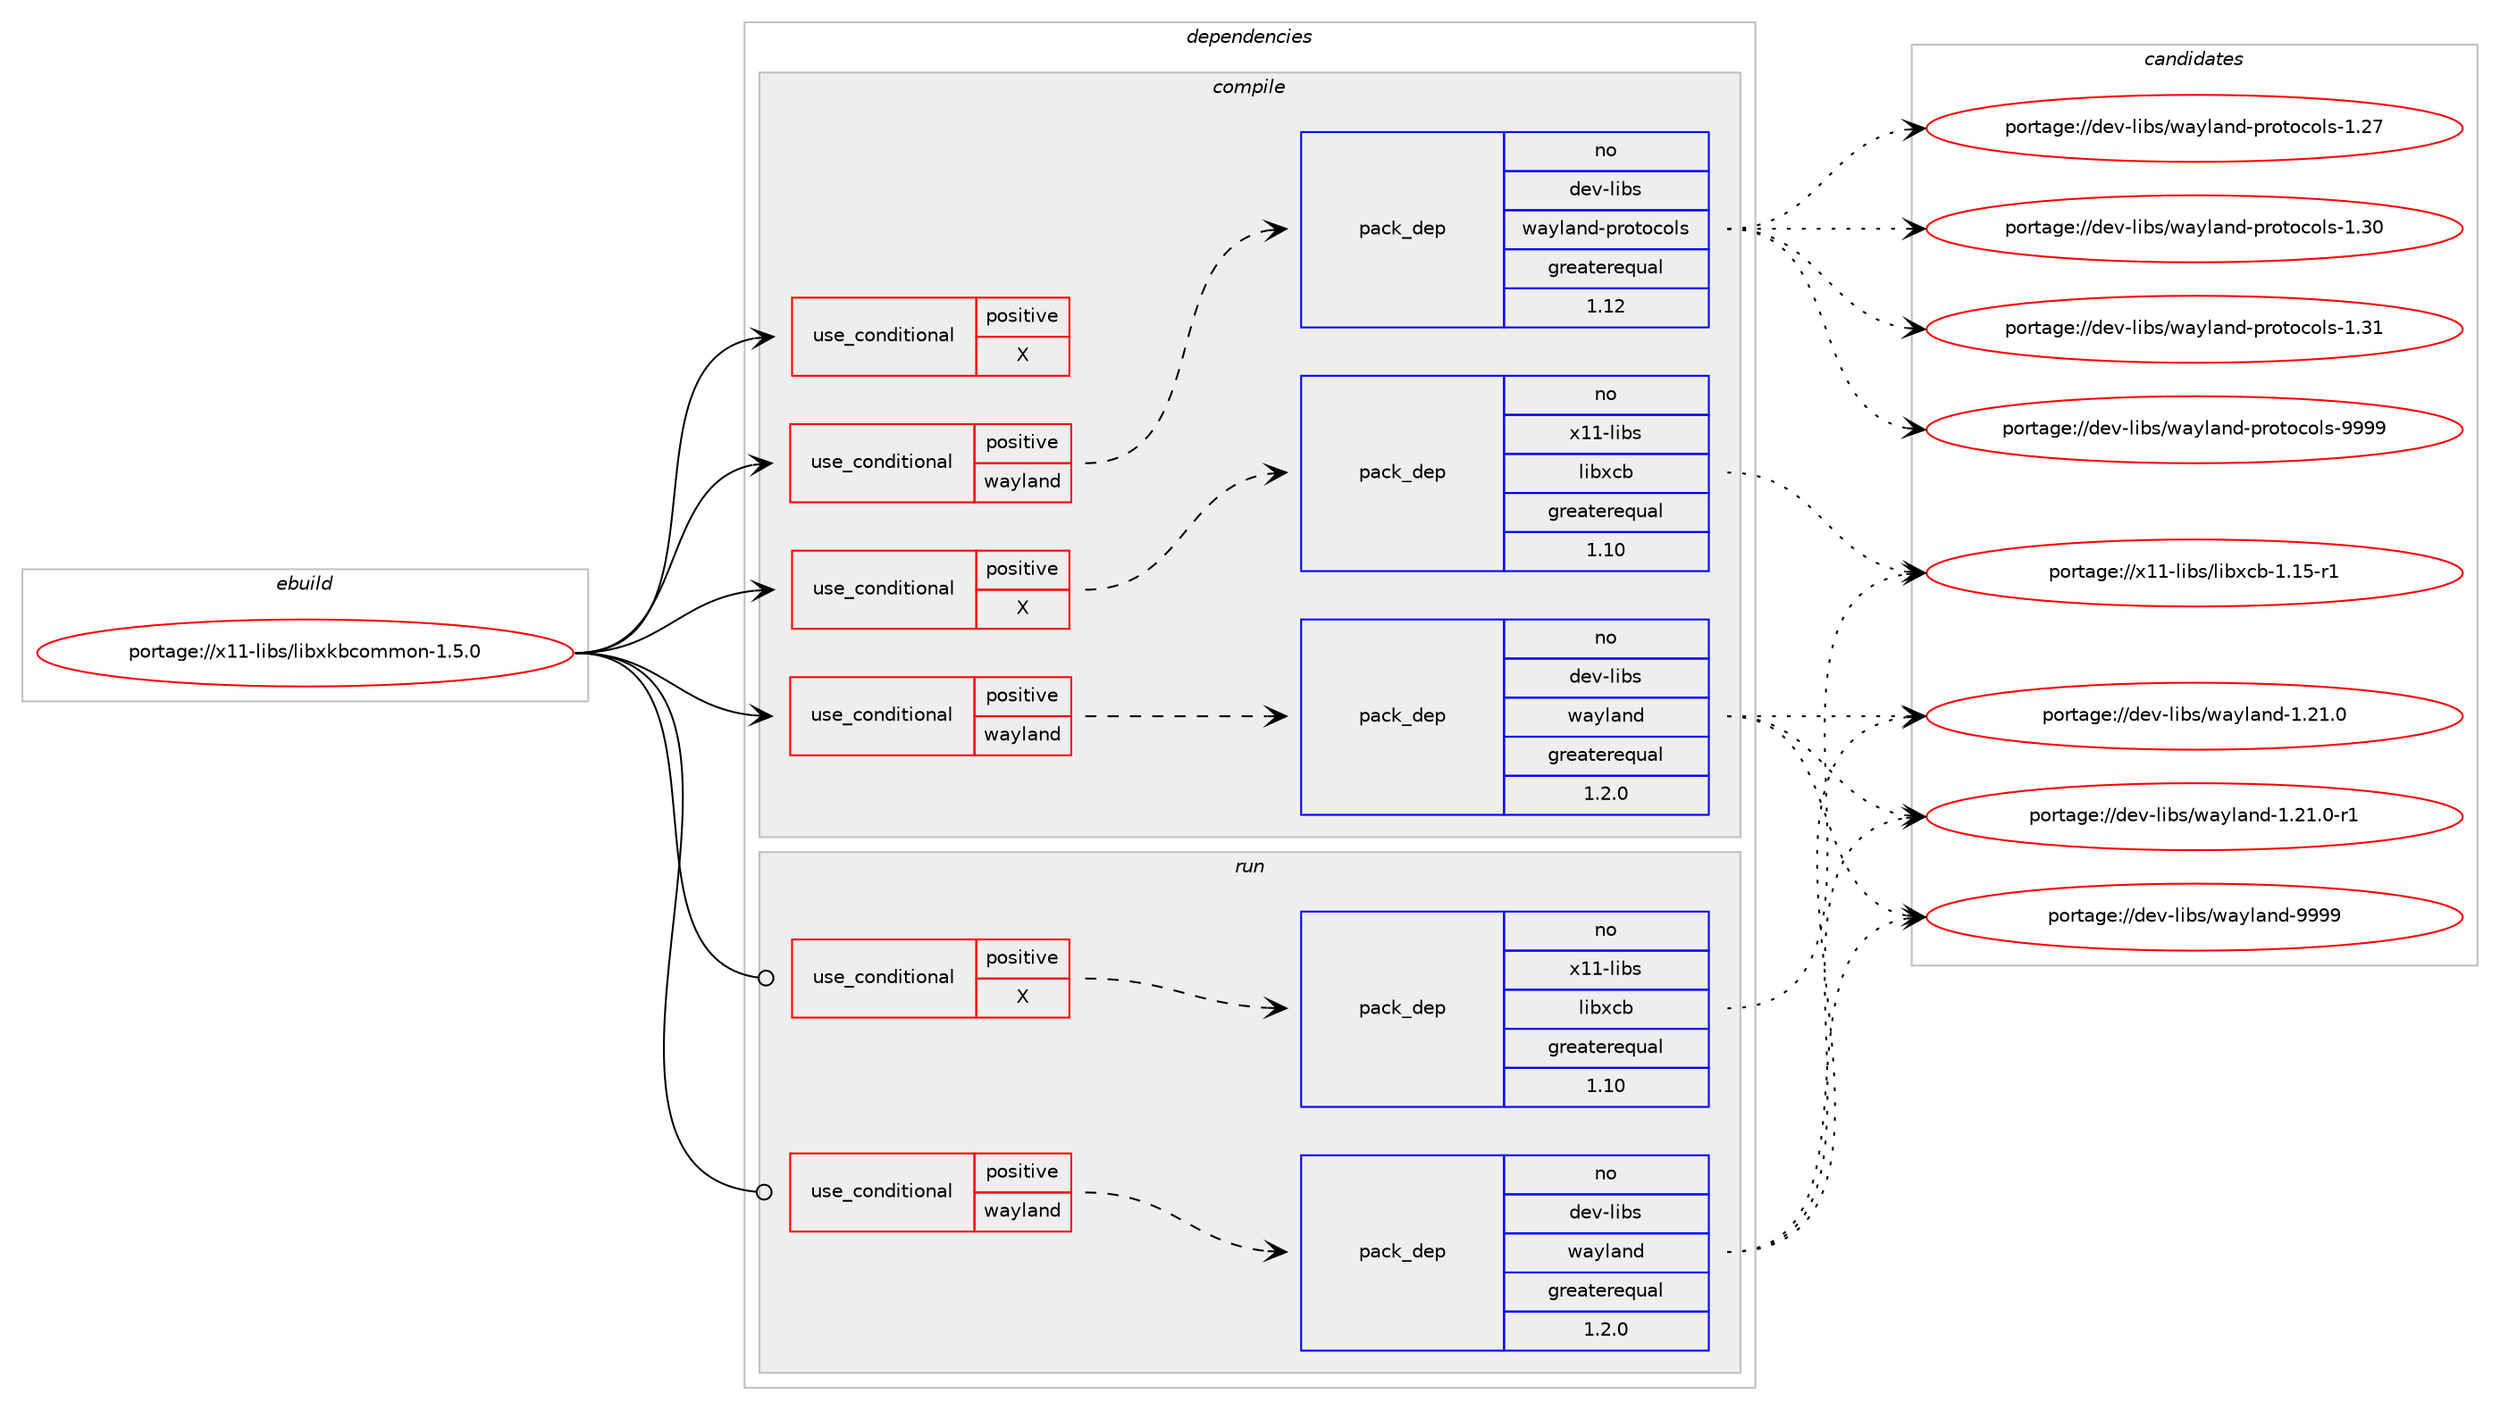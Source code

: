 digraph prolog {

# *************
# Graph options
# *************

newrank=true;
concentrate=true;
compound=true;
graph [rankdir=LR,fontname=Helvetica,fontsize=10,ranksep=1.5];#, ranksep=2.5, nodesep=0.2];
edge  [arrowhead=vee];
node  [fontname=Helvetica,fontsize=10];

# **********
# The ebuild
# **********

subgraph cluster_leftcol {
color=gray;
rank=same;
label=<<i>ebuild</i>>;
id [label="portage://x11-libs/libxkbcommon-1.5.0", color=red, width=4, href="../x11-libs/libxkbcommon-1.5.0.svg"];
}

# ****************
# The dependencies
# ****************

subgraph cluster_midcol {
color=gray;
label=<<i>dependencies</i>>;
subgraph cluster_compile {
fillcolor="#eeeeee";
style=filled;
label=<<i>compile</i>>;
subgraph cond6207 {
dependency10004 [label=<<TABLE BORDER="0" CELLBORDER="1" CELLSPACING="0" CELLPADDING="4"><TR><TD ROWSPAN="3" CELLPADDING="10">use_conditional</TD></TR><TR><TD>positive</TD></TR><TR><TD>X</TD></TR></TABLE>>, shape=none, color=red];
# *** BEGIN UNKNOWN DEPENDENCY TYPE (TODO) ***
# dependency10004 -> package_dependency(portage://x11-libs/libxkbcommon-1.5.0,install,no,x11-base,xorg-proto,none,[,,],[],[])
# *** END UNKNOWN DEPENDENCY TYPE (TODO) ***

}
id:e -> dependency10004:w [weight=20,style="solid",arrowhead="vee"];
subgraph cond6208 {
dependency10005 [label=<<TABLE BORDER="0" CELLBORDER="1" CELLSPACING="0" CELLPADDING="4"><TR><TD ROWSPAN="3" CELLPADDING="10">use_conditional</TD></TR><TR><TD>positive</TD></TR><TR><TD>X</TD></TR></TABLE>>, shape=none, color=red];
subgraph pack3672 {
dependency10006 [label=<<TABLE BORDER="0" CELLBORDER="1" CELLSPACING="0" CELLPADDING="4" WIDTH="220"><TR><TD ROWSPAN="6" CELLPADDING="30">pack_dep</TD></TR><TR><TD WIDTH="110">no</TD></TR><TR><TD>x11-libs</TD></TR><TR><TD>libxcb</TD></TR><TR><TD>greaterequal</TD></TR><TR><TD>1.10</TD></TR></TABLE>>, shape=none, color=blue];
}
dependency10005:e -> dependency10006:w [weight=20,style="dashed",arrowhead="vee"];
}
id:e -> dependency10005:w [weight=20,style="solid",arrowhead="vee"];
subgraph cond6209 {
dependency10007 [label=<<TABLE BORDER="0" CELLBORDER="1" CELLSPACING="0" CELLPADDING="4"><TR><TD ROWSPAN="3" CELLPADDING="10">use_conditional</TD></TR><TR><TD>positive</TD></TR><TR><TD>wayland</TD></TR></TABLE>>, shape=none, color=red];
subgraph pack3673 {
dependency10008 [label=<<TABLE BORDER="0" CELLBORDER="1" CELLSPACING="0" CELLPADDING="4" WIDTH="220"><TR><TD ROWSPAN="6" CELLPADDING="30">pack_dep</TD></TR><TR><TD WIDTH="110">no</TD></TR><TR><TD>dev-libs</TD></TR><TR><TD>wayland</TD></TR><TR><TD>greaterequal</TD></TR><TR><TD>1.2.0</TD></TR></TABLE>>, shape=none, color=blue];
}
dependency10007:e -> dependency10008:w [weight=20,style="dashed",arrowhead="vee"];
}
id:e -> dependency10007:w [weight=20,style="solid",arrowhead="vee"];
subgraph cond6210 {
dependency10009 [label=<<TABLE BORDER="0" CELLBORDER="1" CELLSPACING="0" CELLPADDING="4"><TR><TD ROWSPAN="3" CELLPADDING="10">use_conditional</TD></TR><TR><TD>positive</TD></TR><TR><TD>wayland</TD></TR></TABLE>>, shape=none, color=red];
subgraph pack3674 {
dependency10010 [label=<<TABLE BORDER="0" CELLBORDER="1" CELLSPACING="0" CELLPADDING="4" WIDTH="220"><TR><TD ROWSPAN="6" CELLPADDING="30">pack_dep</TD></TR><TR><TD WIDTH="110">no</TD></TR><TR><TD>dev-libs</TD></TR><TR><TD>wayland-protocols</TD></TR><TR><TD>greaterequal</TD></TR><TR><TD>1.12</TD></TR></TABLE>>, shape=none, color=blue];
}
dependency10009:e -> dependency10010:w [weight=20,style="dashed",arrowhead="vee"];
}
id:e -> dependency10009:w [weight=20,style="solid",arrowhead="vee"];
# *** BEGIN UNKNOWN DEPENDENCY TYPE (TODO) ***
# id -> package_dependency(portage://x11-libs/libxkbcommon-1.5.0,install,no,dev-libs,libxml2,none,[,,],[],[use(optenable(abi_x86_32),negative),use(optenable(abi_x86_64),negative),use(optenable(abi_x86_x32),negative),use(optenable(abi_mips_n32),negative),use(optenable(abi_mips_n64),negative),use(optenable(abi_mips_o32),negative),use(optenable(abi_s390_32),negative),use(optenable(abi_s390_64),negative)])
# *** END UNKNOWN DEPENDENCY TYPE (TODO) ***

# *** BEGIN UNKNOWN DEPENDENCY TYPE (TODO) ***
# id -> package_dependency(portage://x11-libs/libxkbcommon-1.5.0,install,no,x11-misc,compose-tables,none,[,,],[],[])
# *** END UNKNOWN DEPENDENCY TYPE (TODO) ***

# *** BEGIN UNKNOWN DEPENDENCY TYPE (TODO) ***
# id -> package_dependency(portage://x11-libs/libxkbcommon-1.5.0,install,no,x11-misc,xkeyboard-config,none,[,,],[],[])
# *** END UNKNOWN DEPENDENCY TYPE (TODO) ***

}
subgraph cluster_compileandrun {
fillcolor="#eeeeee";
style=filled;
label=<<i>compile and run</i>>;
}
subgraph cluster_run {
fillcolor="#eeeeee";
style=filled;
label=<<i>run</i>>;
subgraph cond6211 {
dependency10011 [label=<<TABLE BORDER="0" CELLBORDER="1" CELLSPACING="0" CELLPADDING="4"><TR><TD ROWSPAN="3" CELLPADDING="10">use_conditional</TD></TR><TR><TD>positive</TD></TR><TR><TD>X</TD></TR></TABLE>>, shape=none, color=red];
subgraph pack3675 {
dependency10012 [label=<<TABLE BORDER="0" CELLBORDER="1" CELLSPACING="0" CELLPADDING="4" WIDTH="220"><TR><TD ROWSPAN="6" CELLPADDING="30">pack_dep</TD></TR><TR><TD WIDTH="110">no</TD></TR><TR><TD>x11-libs</TD></TR><TR><TD>libxcb</TD></TR><TR><TD>greaterequal</TD></TR><TR><TD>1.10</TD></TR></TABLE>>, shape=none, color=blue];
}
dependency10011:e -> dependency10012:w [weight=20,style="dashed",arrowhead="vee"];
}
id:e -> dependency10011:w [weight=20,style="solid",arrowhead="odot"];
subgraph cond6212 {
dependency10013 [label=<<TABLE BORDER="0" CELLBORDER="1" CELLSPACING="0" CELLPADDING="4"><TR><TD ROWSPAN="3" CELLPADDING="10">use_conditional</TD></TR><TR><TD>positive</TD></TR><TR><TD>wayland</TD></TR></TABLE>>, shape=none, color=red];
subgraph pack3676 {
dependency10014 [label=<<TABLE BORDER="0" CELLBORDER="1" CELLSPACING="0" CELLPADDING="4" WIDTH="220"><TR><TD ROWSPAN="6" CELLPADDING="30">pack_dep</TD></TR><TR><TD WIDTH="110">no</TD></TR><TR><TD>dev-libs</TD></TR><TR><TD>wayland</TD></TR><TR><TD>greaterequal</TD></TR><TR><TD>1.2.0</TD></TR></TABLE>>, shape=none, color=blue];
}
dependency10013:e -> dependency10014:w [weight=20,style="dashed",arrowhead="vee"];
}
id:e -> dependency10013:w [weight=20,style="solid",arrowhead="odot"];
# *** BEGIN UNKNOWN DEPENDENCY TYPE (TODO) ***
# id -> package_dependency(portage://x11-libs/libxkbcommon-1.5.0,run,no,dev-libs,libxml2,none,[,,],[],[use(optenable(abi_x86_32),negative),use(optenable(abi_x86_64),negative),use(optenable(abi_x86_x32),negative),use(optenable(abi_mips_n32),negative),use(optenable(abi_mips_n64),negative),use(optenable(abi_mips_o32),negative),use(optenable(abi_s390_32),negative),use(optenable(abi_s390_64),negative)])
# *** END UNKNOWN DEPENDENCY TYPE (TODO) ***

# *** BEGIN UNKNOWN DEPENDENCY TYPE (TODO) ***
# id -> package_dependency(portage://x11-libs/libxkbcommon-1.5.0,run,no,x11-misc,compose-tables,none,[,,],[],[])
# *** END UNKNOWN DEPENDENCY TYPE (TODO) ***

# *** BEGIN UNKNOWN DEPENDENCY TYPE (TODO) ***
# id -> package_dependency(portage://x11-libs/libxkbcommon-1.5.0,run,no,x11-misc,xkeyboard-config,none,[,,],[],[])
# *** END UNKNOWN DEPENDENCY TYPE (TODO) ***

}
}

# **************
# The candidates
# **************

subgraph cluster_choices {
rank=same;
color=gray;
label=<<i>candidates</i>>;

subgraph choice3672 {
color=black;
nodesep=1;
choice120494945108105981154710810598120999845494649534511449 [label="portage://x11-libs/libxcb-1.15-r1", color=red, width=4,href="../x11-libs/libxcb-1.15-r1.svg"];
dependency10006:e -> choice120494945108105981154710810598120999845494649534511449:w [style=dotted,weight="100"];
}
subgraph choice3673 {
color=black;
nodesep=1;
choice100101118451081059811547119971211089711010045494650494648 [label="portage://dev-libs/wayland-1.21.0", color=red, width=4,href="../dev-libs/wayland-1.21.0.svg"];
choice1001011184510810598115471199712110897110100454946504946484511449 [label="portage://dev-libs/wayland-1.21.0-r1", color=red, width=4,href="../dev-libs/wayland-1.21.0-r1.svg"];
choice10010111845108105981154711997121108971101004557575757 [label="portage://dev-libs/wayland-9999", color=red, width=4,href="../dev-libs/wayland-9999.svg"];
dependency10008:e -> choice100101118451081059811547119971211089711010045494650494648:w [style=dotted,weight="100"];
dependency10008:e -> choice1001011184510810598115471199712110897110100454946504946484511449:w [style=dotted,weight="100"];
dependency10008:e -> choice10010111845108105981154711997121108971101004557575757:w [style=dotted,weight="100"];
}
subgraph choice3674 {
color=black;
nodesep=1;
choice100101118451081059811547119971211089711010045112114111116111991111081154549465055 [label="portage://dev-libs/wayland-protocols-1.27", color=red, width=4,href="../dev-libs/wayland-protocols-1.27.svg"];
choice100101118451081059811547119971211089711010045112114111116111991111081154549465148 [label="portage://dev-libs/wayland-protocols-1.30", color=red, width=4,href="../dev-libs/wayland-protocols-1.30.svg"];
choice100101118451081059811547119971211089711010045112114111116111991111081154549465149 [label="portage://dev-libs/wayland-protocols-1.31", color=red, width=4,href="../dev-libs/wayland-protocols-1.31.svg"];
choice100101118451081059811547119971211089711010045112114111116111991111081154557575757 [label="portage://dev-libs/wayland-protocols-9999", color=red, width=4,href="../dev-libs/wayland-protocols-9999.svg"];
dependency10010:e -> choice100101118451081059811547119971211089711010045112114111116111991111081154549465055:w [style=dotted,weight="100"];
dependency10010:e -> choice100101118451081059811547119971211089711010045112114111116111991111081154549465148:w [style=dotted,weight="100"];
dependency10010:e -> choice100101118451081059811547119971211089711010045112114111116111991111081154549465149:w [style=dotted,weight="100"];
dependency10010:e -> choice100101118451081059811547119971211089711010045112114111116111991111081154557575757:w [style=dotted,weight="100"];
}
subgraph choice3675 {
color=black;
nodesep=1;
choice120494945108105981154710810598120999845494649534511449 [label="portage://x11-libs/libxcb-1.15-r1", color=red, width=4,href="../x11-libs/libxcb-1.15-r1.svg"];
dependency10012:e -> choice120494945108105981154710810598120999845494649534511449:w [style=dotted,weight="100"];
}
subgraph choice3676 {
color=black;
nodesep=1;
choice100101118451081059811547119971211089711010045494650494648 [label="portage://dev-libs/wayland-1.21.0", color=red, width=4,href="../dev-libs/wayland-1.21.0.svg"];
choice1001011184510810598115471199712110897110100454946504946484511449 [label="portage://dev-libs/wayland-1.21.0-r1", color=red, width=4,href="../dev-libs/wayland-1.21.0-r1.svg"];
choice10010111845108105981154711997121108971101004557575757 [label="portage://dev-libs/wayland-9999", color=red, width=4,href="../dev-libs/wayland-9999.svg"];
dependency10014:e -> choice100101118451081059811547119971211089711010045494650494648:w [style=dotted,weight="100"];
dependency10014:e -> choice1001011184510810598115471199712110897110100454946504946484511449:w [style=dotted,weight="100"];
dependency10014:e -> choice10010111845108105981154711997121108971101004557575757:w [style=dotted,weight="100"];
}
}

}
